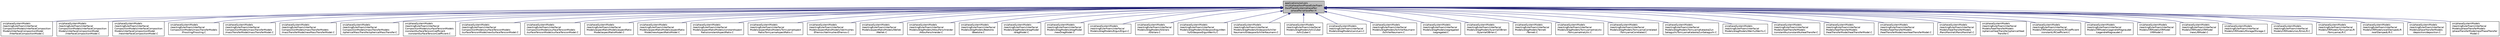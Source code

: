 digraph "applications/solvers/multiphase/twoPhaseEulerFoam/twoPhaseSystem/phasePair/phasePair/phasePair.H"
{
  bgcolor="transparent";
  edge [fontname="Helvetica",fontsize="10",labelfontname="Helvetica",labelfontsize="10"];
  node [fontname="Helvetica",fontsize="10",shape=record];
  Node1 [label="applications/solvers\l/multiphase/twoPhaseEulerFoam\l/twoPhaseSystem/phasePair\l/phasePair/phasePair.H",height=0.2,width=0.4,color="black", fillcolor="grey75", style="filled" fontcolor="black"];
  Node1 -> Node2 [dir="back",color="midnightblue",fontsize="10",style="solid",fontname="Helvetica"];
  Node2 [label="src/phaseSystemModels\l/reactingEulerFoam/interfacial\lCompositionModels/interfaceComposition\lModels/InterfaceCompositionModel\l/InterfaceCompositionModel.C",height=0.2,width=0.4,color="black",URL="$src_2phaseSystemModels_2reactingEulerFoam_2interfacialCompositionModels_2interfaceCompositionMod907b7ea6672e8bc5b9b7c63a83330fb2.html"];
  Node1 -> Node3 [dir="back",color="midnightblue",fontsize="10",style="solid",fontname="Helvetica"];
  Node3 [label="src/phaseSystemModels\l/reactingEulerFoam/interfacial\lCompositionModels/interfaceComposition\lModels/interfaceCompositionModel\l/interfaceCompositionModel.C",height=0.2,width=0.4,color="black",URL="$src_2phaseSystemModels_2reactingEulerFoam_2interfacialCompositionModels_2interfaceCompositionMode5bac36633d5db168d4e629da9abfcac.html"];
  Node1 -> Node4 [dir="back",color="midnightblue",fontsize="10",style="solid",fontname="Helvetica"];
  Node4 [label="src/phaseSystemModels\l/reactingEulerFoam/interfacial\lCompositionModels/interfaceComposition\lModels/interfaceCompositionModel\l/newInterfaceCompositionModel.C",height=0.2,width=0.4,color="black",URL="$newInterfaceCompositionModel_8C.html"];
  Node1 -> Node5 [dir="back",color="midnightblue",fontsize="10",style="solid",fontname="Helvetica"];
  Node5 [label="src/phaseSystemModels\l/reactingEulerFoam/interfacial\lCompositionModels/massTransferModels\l/Frossling/Frossling.C",height=0.2,width=0.4,color="black",URL="$Frossling_8C.html"];
  Node1 -> Node6 [dir="back",color="midnightblue",fontsize="10",style="solid",fontname="Helvetica"];
  Node6 [label="src/phaseSystemModels\l/reactingEulerFoam/interfacial\lCompositionModels/massTransferModels\l/massTransferModel/massTransferModel.C",height=0.2,width=0.4,color="black",URL="$massTransferModel_8C.html"];
  Node1 -> Node7 [dir="back",color="midnightblue",fontsize="10",style="solid",fontname="Helvetica"];
  Node7 [label="src/phaseSystemModels\l/reactingEulerFoam/interfacial\lCompositionModels/massTransferModels\l/massTransferModel/newMassTransferModel.C",height=0.2,width=0.4,color="black",URL="$newMassTransferModel_8C.html"];
  Node1 -> Node8 [dir="back",color="midnightblue",fontsize="10",style="solid",fontname="Helvetica"];
  Node8 [label="src/phaseSystemModels\l/reactingEulerFoam/interfacial\lCompositionModels/massTransferModels\l/sphericalMassTransfer/sphericalMassTransfer.C",height=0.2,width=0.4,color="black",URL="$sphericalMassTransfer_8C.html"];
  Node1 -> Node9 [dir="back",color="midnightblue",fontsize="10",style="solid",fontname="Helvetica"];
  Node9 [label="src/phaseSystemModels\l/reactingEulerFoam/interfacial\lCompositionModels/surfaceTensionModels\l/constantSurfaceTensionCoefficient\l/constantSurfaceTensionCoefficient.C",height=0.2,width=0.4,color="black",URL="$src_2phaseSystemModels_2reactingEulerFoam_2interfacialCompositionModels_2surfaceTensionModels_2cc3b27e5a394d40c211b99d942575731f.html"];
  Node1 -> Node10 [dir="back",color="midnightblue",fontsize="10",style="solid",fontname="Helvetica"];
  Node10 [label="src/phaseSystemModels\l/reactingEulerFoam/interfacial\lCompositionModels/surfaceTensionModels\l/surfaceTensionModel/newSurfaceTensionModel.C",height=0.2,width=0.4,color="black",URL="$newSurfaceTensionModel_8C.html"];
  Node1 -> Node11 [dir="back",color="midnightblue",fontsize="10",style="solid",fontname="Helvetica"];
  Node11 [label="src/phaseSystemModels\l/reactingEulerFoam/interfacial\lCompositionModels/surfaceTensionModels\l/surfaceTensionModel/surfaceTensionModel.C",height=0.2,width=0.4,color="black",URL="$src_2phaseSystemModels_2reactingEulerFoam_2interfacialCompositionModels_2surfaceTensionModels_2sa02b2735747be59764939bb1b0866a24.html"];
  Node1 -> Node12 [dir="back",color="midnightblue",fontsize="10",style="solid",fontname="Helvetica"];
  Node12 [label="src/phaseSystemModels\l/reactingEulerFoam/interfacial\lModels/aspectRatioModels/aspectRatio\lModel/aspectRatioModel.C",height=0.2,width=0.4,color="black",URL="$src_2phaseSystemModels_2reactingEulerFoam_2interfacialModels_2aspectRatioModels_2aspectRatioModel_2aspectRatioModel_8C.html"];
  Node1 -> Node13 [dir="back",color="midnightblue",fontsize="10",style="solid",fontname="Helvetica"];
  Node13 [label="src/phaseSystemModels\l/reactingEulerFoam/interfacial\lModels/aspectRatioModels/aspectRatio\lModel/newAspectRatioModel.C",height=0.2,width=0.4,color="black",URL="$src_2phaseSystemModels_2reactingEulerFoam_2interfacialModels_2aspectRatioModels_2aspectRatioModel_2newAspectRatioModel_8C.html"];
  Node1 -> Node14 [dir="back",color="midnightblue",fontsize="10",style="solid",fontname="Helvetica"];
  Node14 [label="src/phaseSystemModels\l/reactingEulerFoam/interfacial\lModels/aspectRatioModels/constantAspect\lRatio/constantAspectRatio.C",height=0.2,width=0.4,color="black",URL="$src_2phaseSystemModels_2reactingEulerFoam_2interfacialModels_2aspectRatioModels_2constantAspectRatio_2constantAspectRatio_8C.html"];
  Node1 -> Node15 [dir="back",color="midnightblue",fontsize="10",style="solid",fontname="Helvetica"];
  Node15 [label="src/phaseSystemModels\l/reactingEulerFoam/interfacial\lModels/aspectRatioModels/TomiyamaAspect\lRatio/TomiyamaAspectRatio.C",height=0.2,width=0.4,color="black",URL="$src_2phaseSystemModels_2reactingEulerFoam_2interfacialModels_2aspectRatioModels_2TomiyamaAspectRatio_2TomiyamaAspectRatio_8C.html"];
  Node1 -> Node16 [dir="back",color="midnightblue",fontsize="10",style="solid",fontname="Helvetica"];
  Node16 [label="src/phaseSystemModels\l/reactingEulerFoam/interfacial\lModels/aspectRatioModels/Vakhrushev\lEfremov/VakhrushevEfremov.C",height=0.2,width=0.4,color="black",URL="$src_2phaseSystemModels_2reactingEulerFoam_2interfacialModels_2aspectRatioModels_2VakhrushevEfremov_2VakhrushevEfremov_8C.html"];
  Node1 -> Node17 [dir="back",color="midnightblue",fontsize="10",style="solid",fontname="Helvetica"];
  Node17 [label="src/phaseSystemModels\l/reactingEulerFoam/interfacial\lModels/aspectRatioModels/Wellek\l/Wellek.C",height=0.2,width=0.4,color="black",URL="$src_2phaseSystemModels_2reactingEulerFoam_2interfacialModels_2aspectRatioModels_2Wellek_2Wellek_8C.html"];
  Node1 -> Node18 [dir="back",color="midnightblue",fontsize="10",style="solid",fontname="Helvetica"];
  Node18 [label="src/phaseSystemModels\l/reactingEulerFoam/interfacial\lModels/dragModels/AttouFerschneider\l/AttouFerschneider.C",height=0.2,width=0.4,color="black",URL="$AttouFerschneider_8C.html"];
  Node1 -> Node19 [dir="back",color="midnightblue",fontsize="10",style="solid",fontname="Helvetica"];
  Node19 [label="src/phaseSystemModels\l/reactingEulerFoam/interfacial\lModels/dragModels/Beetstra\l/Beetstra.C",height=0.2,width=0.4,color="black",URL="$Beetstra_8C.html"];
  Node1 -> Node20 [dir="back",color="midnightblue",fontsize="10",style="solid",fontname="Helvetica"];
  Node20 [label="src/phaseSystemModels\l/reactingEulerFoam/interfacial\lModels/dragModels/dragModel\l/dragModel.C",height=0.2,width=0.4,color="black",URL="$src_2phaseSystemModels_2reactingEulerFoam_2interfacialModels_2dragModels_2dragModel_2dragModel_8C.html"];
  Node1 -> Node21 [dir="back",color="midnightblue",fontsize="10",style="solid",fontname="Helvetica"];
  Node21 [label="src/phaseSystemModels\l/reactingEulerFoam/interfacial\lModels/dragModels/dragModel\l/newDragModel.C",height=0.2,width=0.4,color="black",URL="$src_2phaseSystemModels_2reactingEulerFoam_2interfacialModels_2dragModels_2dragModel_2newDragModel_8C.html"];
  Node1 -> Node22 [dir="back",color="midnightblue",fontsize="10",style="solid",fontname="Helvetica"];
  Node22 [label="src/phaseSystemModels\l/reactingEulerFoam/interfacial\lModels/dragModels/Ergun/Ergun.C",height=0.2,width=0.4,color="black",URL="$src_2phaseSystemModels_2reactingEulerFoam_2interfacialModels_2dragModels_2Ergun_2Ergun_8C.html"];
  Node1 -> Node23 [dir="back",color="midnightblue",fontsize="10",style="solid",fontname="Helvetica"];
  Node23 [label="src/phaseSystemModels\l/reactingEulerFoam/interfacial\lModels/dragModels/Gibilaro\l/Gibilaro.C",height=0.2,width=0.4,color="black",URL="$src_2phaseSystemModels_2reactingEulerFoam_2interfacialModels_2dragModels_2Gibilaro_2Gibilaro_8C.html"];
  Node1 -> Node24 [dir="back",color="midnightblue",fontsize="10",style="solid",fontname="Helvetica"];
  Node24 [label="src/phaseSystemModels\l/reactingEulerFoam/interfacial\lModels/dragModels/GidaspowErgunWen\lYu/GidaspowErgunWenYu.C",height=0.2,width=0.4,color="black",URL="$src_2phaseSystemModels_2reactingEulerFoam_2interfacialModels_2dragModels_2GidaspowErgunWenYu_2GidaspowErgunWenYu_8C.html"];
  Node1 -> Node25 [dir="back",color="midnightblue",fontsize="10",style="solid",fontname="Helvetica"];
  Node25 [label="src/phaseSystemModels\l/reactingEulerFoam/interfacial\lModels/dragModels/GidaspowSchiller\lNaumann/GidaspowSchillerNaumann.C",height=0.2,width=0.4,color="black",URL="$src_2phaseSystemModels_2reactingEulerFoam_2interfacialModels_2dragModels_2GidaspowSchillerNaumann_2GidaspowSchillerNaumann_8C.html"];
  Node1 -> Node26 [dir="back",color="midnightblue",fontsize="10",style="solid",fontname="Helvetica"];
  Node26 [label="src/phaseSystemModels\l/reactingEulerFoam/interfacial\lModels/dragModels/IshiiZuber\l/IshiiZuber.C",height=0.2,width=0.4,color="black",URL="$src_2phaseSystemModels_2reactingEulerFoam_2interfacialModels_2dragModels_2IshiiZuber_2IshiiZuber_8C.html"];
  Node1 -> Node27 [dir="back",color="midnightblue",fontsize="10",style="solid",fontname="Helvetica"];
  Node27 [label="src/phaseSystemModels\l/reactingEulerFoam/interfacial\lModels/dragModels/Lain/Lain.C",height=0.2,width=0.4,color="black",URL="$src_2phaseSystemModels_2reactingEulerFoam_2interfacialModels_2dragModels_2Lain_2Lain_8C.html"];
  Node1 -> Node28 [dir="back",color="midnightblue",fontsize="10",style="solid",fontname="Helvetica"];
  Node28 [label="src/phaseSystemModels\l/reactingEulerFoam/interfacial\lModels/dragModels/SchillerNaumann\l/SchillerNaumann.C",height=0.2,width=0.4,color="black",URL="$src_2phaseSystemModels_2reactingEulerFoam_2interfacialModels_2dragModels_2SchillerNaumann_2SchillerNaumann_8C.html"];
  Node1 -> Node29 [dir="back",color="midnightblue",fontsize="10",style="solid",fontname="Helvetica"];
  Node29 [label="src/phaseSystemModels\l/reactingEulerFoam/interfacial\lModels/dragModels/segregated\l/segregated.C",height=0.2,width=0.4,color="black",URL="$src_2phaseSystemModels_2reactingEulerFoam_2interfacialModels_2dragModels_2segregated_2segregated_8C.html"];
  Node1 -> Node30 [dir="back",color="midnightblue",fontsize="10",style="solid",fontname="Helvetica"];
  Node30 [label="src/phaseSystemModels\l/reactingEulerFoam/interfacial\lModels/dragModels/SyamlalOBrien\l/SyamlalOBrien.C",height=0.2,width=0.4,color="black",URL="$src_2phaseSystemModels_2reactingEulerFoam_2interfacialModels_2dragModels_2SyamlalOBrien_2SyamlalOBrien_8C.html"];
  Node1 -> Node31 [dir="back",color="midnightblue",fontsize="10",style="solid",fontname="Helvetica"];
  Node31 [label="src/phaseSystemModels\l/reactingEulerFoam/interfacial\lModels/dragModels/Tenneti\l/Tenneti.C",height=0.2,width=0.4,color="black",URL="$Tenneti_8C.html"];
  Node1 -> Node32 [dir="back",color="midnightblue",fontsize="10",style="solid",fontname="Helvetica"];
  Node32 [label="src/phaseSystemModels\l/reactingEulerFoam/interfacial\lModels/dragModels/TomiyamaAnalytic\l/TomiyamaAnalytic.C",height=0.2,width=0.4,color="black",URL="$src_2phaseSystemModels_2reactingEulerFoam_2interfacialModels_2dragModels_2TomiyamaAnalytic_2TomiyamaAnalytic_8C.html"];
  Node1 -> Node33 [dir="back",color="midnightblue",fontsize="10",style="solid",fontname="Helvetica"];
  Node33 [label="src/phaseSystemModels\l/reactingEulerFoam/interfacial\lModels/dragModels/TomiyamaCorrelated\l/TomiyamaCorrelated.C",height=0.2,width=0.4,color="black",URL="$src_2phaseSystemModels_2reactingEulerFoam_2interfacialModels_2dragModels_2TomiyamaCorrelated_2TomiyamaCorrelated_8C.html"];
  Node1 -> Node34 [dir="back",color="midnightblue",fontsize="10",style="solid",fontname="Helvetica"];
  Node34 [label="src/phaseSystemModels\l/reactingEulerFoam/interfacial\lModels/dragModels/TomiyamaKataokaZun\lSakaguchi/TomiyamaKataokaZunSakaguchi.C",height=0.2,width=0.4,color="black",URL="$TomiyamaKataokaZunSakaguchi_8C.html"];
  Node1 -> Node35 [dir="back",color="midnightblue",fontsize="10",style="solid",fontname="Helvetica"];
  Node35 [label="src/phaseSystemModels\l/reactingEulerFoam/interfacial\lModels/dragModels/WenYu/WenYu.C",height=0.2,width=0.4,color="black",URL="$src_2phaseSystemModels_2reactingEulerFoam_2interfacialModels_2dragModels_2WenYu_2WenYu_8C.html"];
  Node1 -> Node36 [dir="back",color="midnightblue",fontsize="10",style="solid",fontname="Helvetica"];
  Node36 [label="src/phaseSystemModels\l/reactingEulerFoam/interfacial\lModels/heatTransferModels\l/constantNu/constantNuHeatTransfer.C",height=0.2,width=0.4,color="black",URL="$constantNuHeatTransfer_8C.html"];
  Node1 -> Node37 [dir="back",color="midnightblue",fontsize="10",style="solid",fontname="Helvetica"];
  Node37 [label="src/phaseSystemModels\l/reactingEulerFoam/interfacial\lModels/heatTransferModels\l/heatTransferModel/heatTransferModel.C",height=0.2,width=0.4,color="black",URL="$src_2phaseSystemModels_2reactingEulerFoam_2interfacialModels_2heatTransferModels_2heatTransferModel_2heatTransferModel_8C.html"];
  Node1 -> Node38 [dir="back",color="midnightblue",fontsize="10",style="solid",fontname="Helvetica"];
  Node38 [label="src/phaseSystemModels\l/reactingEulerFoam/interfacial\lModels/heatTransferModels\l/heatTransferModel/newHeatTransferModel.C",height=0.2,width=0.4,color="black",URL="$src_2phaseSystemModels_2reactingEulerFoam_2interfacialModels_2heatTransferModels_2heatTransferModel_2newHeatTransferModel_8C.html"];
  Node1 -> Node39 [dir="back",color="midnightblue",fontsize="10",style="solid",fontname="Helvetica"];
  Node39 [label="src/phaseSystemModels\l/reactingEulerFoam/interfacial\lModels/heatTransferModels\l/RanzMarshall/RanzMarshall.C",height=0.2,width=0.4,color="black",URL="$src_2phaseSystemModels_2reactingEulerFoam_2interfacialModels_2heatTransferModels_2RanzMarshall_2RanzMarshall_8C.html"];
  Node1 -> Node40 [dir="back",color="midnightblue",fontsize="10",style="solid",fontname="Helvetica"];
  Node40 [label="src/phaseSystemModels\l/reactingEulerFoam/interfacial\lModels/heatTransferModels\l/sphericalHeatTransfer/sphericalHeat\lTransfer.C",height=0.2,width=0.4,color="black",URL="$src_2phaseSystemModels_2reactingEulerFoam_2interfacialModels_2heatTransferModels_2sphericalHeatT74320d60ca683f5083ca2d33e8a18544.html"];
  Node1 -> Node41 [dir="back",color="midnightblue",fontsize="10",style="solid",fontname="Helvetica"];
  Node41 [label="src/phaseSystemModels\l/reactingEulerFoam/interfacial\lModels/liftModels/constantLiftCoefficient\l/constantLiftCoefficient.C",height=0.2,width=0.4,color="black",URL="$src_2phaseSystemModels_2reactingEulerFoam_2interfacialModels_2liftModels_2constantLiftCoefficient_2constantLiftCoefficient_8C.html"];
  Node1 -> Node42 [dir="back",color="midnightblue",fontsize="10",style="solid",fontname="Helvetica"];
  Node42 [label="src/phaseSystemModels\l/reactingEulerFoam/interfacial\lModels/liftModels/LegendreMagnaudet\l/LegendreMagnaudet.C",height=0.2,width=0.4,color="black",URL="$src_2phaseSystemModels_2reactingEulerFoam_2interfacialModels_2liftModels_2LegendreMagnaudet_2LegendreMagnaudet_8C.html"];
  Node1 -> Node43 [dir="back",color="midnightblue",fontsize="10",style="solid",fontname="Helvetica"];
  Node43 [label="src/phaseSystemModels\l/reactingEulerFoam/interfacial\lModels/liftModels/liftModel\l/liftModel.C",height=0.2,width=0.4,color="black",URL="$src_2phaseSystemModels_2reactingEulerFoam_2interfacialModels_2liftModels_2liftModel_2liftModel_8C.html"];
  Node1 -> Node44 [dir="back",color="midnightblue",fontsize="10",style="solid",fontname="Helvetica"];
  Node44 [label="src/phaseSystemModels\l/reactingEulerFoam/interfacial\lModels/liftModels/liftModel\l/newLiftModel.C",height=0.2,width=0.4,color="black",URL="$src_2phaseSystemModels_2reactingEulerFoam_2interfacialModels_2liftModels_2liftModel_2newLiftModel_8C.html"];
  Node1 -> Node45 [dir="back",color="midnightblue",fontsize="10",style="solid",fontname="Helvetica"];
  Node45 [label="src/phaseSystemModels\l/reactingEulerFoam/interfacial\lModels/liftModels/Moraga/Moraga.C",height=0.2,width=0.4,color="black",URL="$src_2phaseSystemModels_2reactingEulerFoam_2interfacialModels_2liftModels_2Moraga_2Moraga_8C.html"];
  Node1 -> Node46 [dir="back",color="midnightblue",fontsize="10",style="solid",fontname="Helvetica"];
  Node46 [label="src/phaseSystemModels\l/reactingEulerFoam/interfacial\lModels/liftModels/noLift/noLift.C",height=0.2,width=0.4,color="black",URL="$src_2phaseSystemModels_2reactingEulerFoam_2interfacialModels_2liftModels_2noLift_2noLift_8C.html"];
  Node1 -> Node47 [dir="back",color="midnightblue",fontsize="10",style="solid",fontname="Helvetica"];
  Node47 [label="src/phaseSystemModels\l/reactingEulerFoam/interfacial\lModels/liftModels/TomiyamaLift\l/TomiyamaLift.C",height=0.2,width=0.4,color="black",URL="$src_2phaseSystemModels_2reactingEulerFoam_2interfacialModels_2liftModels_2TomiyamaLift_2TomiyamaLift_8C.html"];
  Node1 -> Node48 [dir="back",color="midnightblue",fontsize="10",style="solid",fontname="Helvetica"];
  Node48 [label="src/phaseSystemModels\l/reactingEulerFoam/interfacial\lModels/liftModels/wallDampedLift\l/wallDampedLift.C",height=0.2,width=0.4,color="black",URL="$wallDampedLift_8C.html"];
  Node1 -> Node49 [dir="back",color="midnightblue",fontsize="10",style="solid",fontname="Helvetica"];
  Node49 [label="src/phaseSystemModels\l/reactingEulerFoam/interfacial\lModels/phaseTransferModels\l/deposition/deposition.C",height=0.2,width=0.4,color="black",URL="$deposition_8C.html"];
  Node1 -> Node50 [dir="back",color="midnightblue",fontsize="10",style="solid",fontname="Helvetica"];
  Node50 [label="src/phaseSystemModels\l/reactingEulerFoam/interfacial\lModels/phaseTransferModels\l/phaseTransferModel/newPhaseTransfer\lModel.C",height=0.2,width=0.4,color="black",URL="$newPhaseTransferModel_8C.html"];
}

